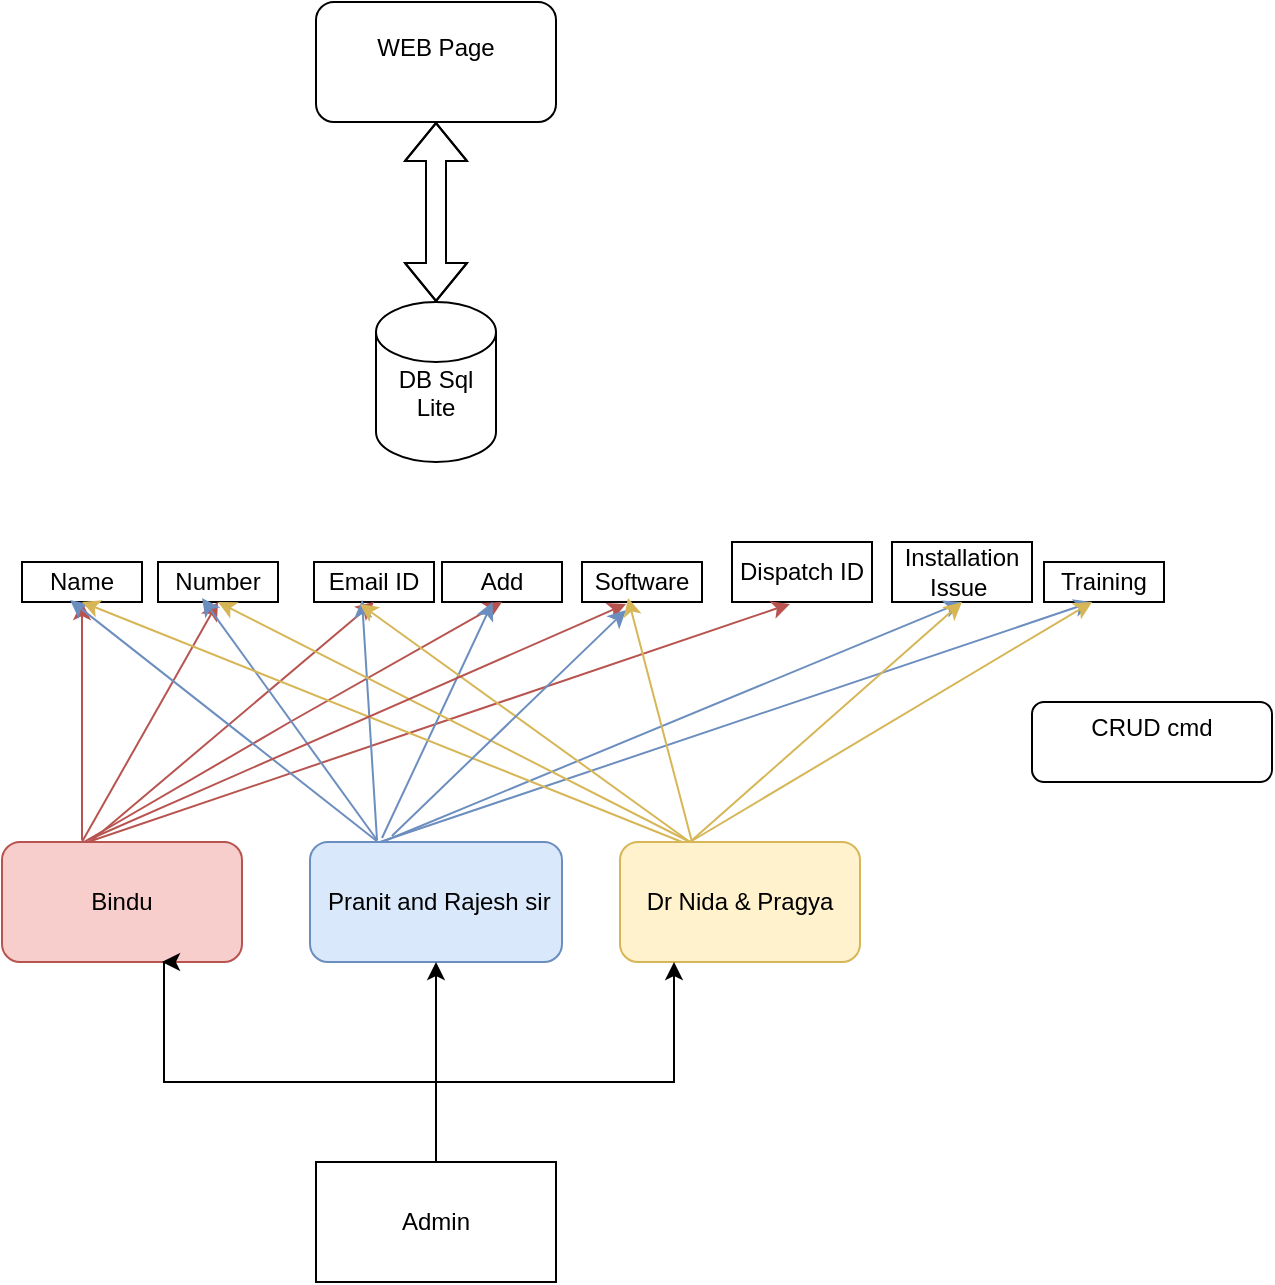 <mxfile version="28.1.0">
  <diagram name="Page-1" id="rPhyDnu-ggu67KVGUOOM">
    <mxGraphModel dx="872" dy="473" grid="1" gridSize="10" guides="1" tooltips="1" connect="1" arrows="1" fold="1" page="1" pageScale="1" pageWidth="850" pageHeight="1100" math="0" shadow="0">
      <root>
        <mxCell id="0" />
        <mxCell id="1" parent="0" />
        <mxCell id="ZfqLB-EADALMnK4RcvD8-1" value="DB Sql Lite&lt;div&gt;&lt;br&gt;&lt;/div&gt;" style="shape=cylinder3;whiteSpace=wrap;html=1;boundedLbl=1;backgroundOutline=1;size=15;" parent="1" vertex="1">
          <mxGeometry x="322" y="180" width="60" height="80" as="geometry" />
        </mxCell>
        <mxCell id="ZfqLB-EADALMnK4RcvD8-2" value="WEB Page&lt;div&gt;&lt;br&gt;&lt;/div&gt;" style="rounded=1;whiteSpace=wrap;html=1;" parent="1" vertex="1">
          <mxGeometry x="292" y="30" width="120" height="60" as="geometry" />
        </mxCell>
        <mxCell id="ZfqLB-EADALMnK4RcvD8-3" value="" style="shape=flexArrow;endArrow=classic;startArrow=classic;html=1;rounded=0;entryX=0.5;entryY=1;entryDx=0;entryDy=0;exitX=0.5;exitY=0;exitDx=0;exitDy=0;exitPerimeter=0;" parent="1" source="ZfqLB-EADALMnK4RcvD8-1" target="ZfqLB-EADALMnK4RcvD8-2" edge="1">
          <mxGeometry width="100" height="100" relative="1" as="geometry">
            <mxPoint x="421" y="180" as="sourcePoint" />
            <mxPoint x="425.96" y="87" as="targetPoint" />
            <Array as="points">
              <mxPoint x="352" y="140" />
            </Array>
          </mxGeometry>
        </mxCell>
        <mxCell id="ZfqLB-EADALMnK4RcvD8-4" value="&amp;nbsp;Pranit and Rajesh sir" style="rounded=1;whiteSpace=wrap;html=1;fillColor=#dae8fc;strokeColor=#6c8ebf;" parent="1" vertex="1">
          <mxGeometry x="289" y="450" width="126" height="60" as="geometry" />
        </mxCell>
        <mxCell id="ZfqLB-EADALMnK4RcvD8-5" value="Name" style="rounded=0;whiteSpace=wrap;html=1;" parent="1" vertex="1">
          <mxGeometry x="145" y="310" width="60" height="20" as="geometry" />
        </mxCell>
        <mxCell id="ZfqLB-EADALMnK4RcvD8-6" value="Number" style="rounded=0;whiteSpace=wrap;html=1;" parent="1" vertex="1">
          <mxGeometry x="213" y="310" width="60" height="20" as="geometry" />
        </mxCell>
        <mxCell id="ZfqLB-EADALMnK4RcvD8-7" value="Email ID" style="rounded=0;whiteSpace=wrap;html=1;" parent="1" vertex="1">
          <mxGeometry x="291" y="310" width="60" height="20" as="geometry" />
        </mxCell>
        <mxCell id="ZfqLB-EADALMnK4RcvD8-8" value="Installation Issue&amp;nbsp;" style="rounded=0;whiteSpace=wrap;html=1;" parent="1" vertex="1">
          <mxGeometry x="580" y="300" width="70" height="30" as="geometry" />
        </mxCell>
        <mxCell id="ZfqLB-EADALMnK4RcvD8-9" value="Training" style="rounded=0;whiteSpace=wrap;html=1;" parent="1" vertex="1">
          <mxGeometry x="656" y="310" width="60" height="20" as="geometry" />
        </mxCell>
        <mxCell id="ZfqLB-EADALMnK4RcvD8-10" value="Dispatch ID" style="rounded=0;whiteSpace=wrap;html=1;" parent="1" vertex="1">
          <mxGeometry x="500" y="300" width="70" height="30" as="geometry" />
        </mxCell>
        <mxCell id="ZfqLB-EADALMnK4RcvD8-11" value="Add" style="rounded=0;whiteSpace=wrap;html=1;" parent="1" vertex="1">
          <mxGeometry x="355" y="310" width="60" height="20" as="geometry" />
        </mxCell>
        <mxCell id="ZfqLB-EADALMnK4RcvD8-12" value="Dr Nida &amp;amp; Pragya" style="rounded=1;whiteSpace=wrap;html=1;fillColor=#fff2cc;strokeColor=#d6b656;" parent="1" vertex="1">
          <mxGeometry x="444" y="450" width="120" height="60" as="geometry" />
        </mxCell>
        <mxCell id="ZfqLB-EADALMnK4RcvD8-13" value="Bindu" style="rounded=1;whiteSpace=wrap;html=1;fillColor=#f8cecc;strokeColor=#b85450;" parent="1" vertex="1">
          <mxGeometry x="135" y="450" width="120" height="60" as="geometry" />
        </mxCell>
        <mxCell id="ZfqLB-EADALMnK4RcvD8-14" value="" style="endArrow=classic;html=1;rounded=0;fillColor=#f8cecc;strokeColor=#b85450;startSize=14;entryX=0.5;entryY=1;entryDx=0;entryDy=0;" parent="1" target="ZfqLB-EADALMnK4RcvD8-5" edge="1">
          <mxGeometry width="50" height="50" relative="1" as="geometry">
            <mxPoint x="175" y="449" as="sourcePoint" />
            <mxPoint x="176" y="330" as="targetPoint" />
            <Array as="points" />
          </mxGeometry>
        </mxCell>
        <mxCell id="ZfqLB-EADALMnK4RcvD8-15" value="" style="endArrow=classic;html=1;rounded=0;fillColor=#f8cecc;strokeColor=#b85450;startSize=14;entryX=0.5;entryY=1;entryDx=0;entryDy=0;" parent="1" target="ZfqLB-EADALMnK4RcvD8-7" edge="1">
          <mxGeometry width="50" height="50" relative="1" as="geometry">
            <mxPoint x="179" y="450" as="sourcePoint" />
            <mxPoint x="180" y="331" as="targetPoint" />
            <Array as="points" />
          </mxGeometry>
        </mxCell>
        <mxCell id="ZfqLB-EADALMnK4RcvD8-16" value="" style="endArrow=classic;html=1;rounded=0;fillColor=#f8cecc;strokeColor=#b85450;startSize=14;entryX=0.5;entryY=1;entryDx=0;entryDy=0;exitX=0.558;exitY=0;exitDx=0;exitDy=0;exitPerimeter=0;" parent="1" target="ZfqLB-EADALMnK4RcvD8-6" edge="1">
          <mxGeometry width="50" height="50" relative="1" as="geometry">
            <mxPoint x="174.96" y="450" as="sourcePoint" />
            <mxPoint x="190" y="331" as="targetPoint" />
            <Array as="points" />
          </mxGeometry>
        </mxCell>
        <mxCell id="ZfqLB-EADALMnK4RcvD8-17" value="" style="endArrow=classic;html=1;rounded=0;fillColor=#f8cecc;strokeColor=#b85450;startSize=14;entryX=0.5;entryY=1;entryDx=0;entryDy=0;" parent="1" target="ZfqLB-EADALMnK4RcvD8-11" edge="1">
          <mxGeometry width="50" height="50" relative="1" as="geometry">
            <mxPoint x="176" y="450" as="sourcePoint" />
            <mxPoint x="320" y="330" as="targetPoint" />
            <Array as="points">
              <mxPoint x="279" y="390" />
            </Array>
          </mxGeometry>
        </mxCell>
        <mxCell id="ZfqLB-EADALMnK4RcvD8-18" value="" style="endArrow=classic;html=1;rounded=0;fillColor=#f8cecc;strokeColor=#b85450;startSize=14;entryX=0.414;entryY=1.033;entryDx=0;entryDy=0;exitX=0.583;exitY=0;exitDx=0;exitDy=0;exitPerimeter=0;entryPerimeter=0;" parent="1" target="ZfqLB-EADALMnK4RcvD8-10" edge="1">
          <mxGeometry width="50" height="50" relative="1" as="geometry">
            <mxPoint x="177.96" y="450" as="sourcePoint" />
            <mxPoint x="465" y="330" as="targetPoint" />
            <Array as="points" />
          </mxGeometry>
        </mxCell>
        <mxCell id="ZfqLB-EADALMnK4RcvD8-19" value="" style="endArrow=classic;html=1;rounded=0;fillColor=#dae8fc;strokeColor=#6c8ebf;startSize=14;entryX=0.4;entryY=0.95;entryDx=0;entryDy=0;entryPerimeter=0;" parent="1" target="ZfqLB-EADALMnK4RcvD8-7" edge="1">
          <mxGeometry width="50" height="50" relative="1" as="geometry">
            <mxPoint x="322.5" y="449" as="sourcePoint" />
            <mxPoint x="323.5" y="330" as="targetPoint" />
            <Array as="points" />
          </mxGeometry>
        </mxCell>
        <mxCell id="ZfqLB-EADALMnK4RcvD8-20" value="" style="endArrow=classic;html=1;rounded=0;fillColor=#dae8fc;strokeColor=#6c8ebf;startSize=14;entryX=0.4;entryY=0.95;entryDx=0;entryDy=0;entryPerimeter=0;" parent="1" target="ZfqLB-EADALMnK4RcvD8-5" edge="1">
          <mxGeometry width="50" height="50" relative="1" as="geometry">
            <mxPoint x="323" y="450" as="sourcePoint" />
            <mxPoint x="179" y="330" as="targetPoint" />
            <Array as="points" />
          </mxGeometry>
        </mxCell>
        <mxCell id="ZfqLB-EADALMnK4RcvD8-21" value="" style="endArrow=classic;html=1;rounded=0;fillColor=#dae8fc;strokeColor=#6c8ebf;startSize=14;entryX=0.367;entryY=0.9;entryDx=0;entryDy=0;entryPerimeter=0;" parent="1" target="ZfqLB-EADALMnK4RcvD8-6" edge="1">
          <mxGeometry width="50" height="50" relative="1" as="geometry">
            <mxPoint x="322.5" y="449" as="sourcePoint" />
            <mxPoint x="249" y="330" as="targetPoint" />
            <Array as="points" />
          </mxGeometry>
        </mxCell>
        <mxCell id="ZfqLB-EADALMnK4RcvD8-22" value="" style="endArrow=classic;html=1;rounded=0;fillColor=#dae8fc;strokeColor=#6c8ebf;startSize=14;" parent="1" target="ZfqLB-EADALMnK4RcvD8-11" edge="1">
          <mxGeometry width="50" height="50" relative="1" as="geometry">
            <mxPoint x="325" y="448" as="sourcePoint" />
            <mxPoint x="326" y="329" as="targetPoint" />
            <Array as="points" />
          </mxGeometry>
        </mxCell>
        <mxCell id="ZfqLB-EADALMnK4RcvD8-23" value="" style="endArrow=classic;html=1;rounded=0;fillColor=#dae8fc;strokeColor=#6c8ebf;startSize=14;entryX=0.5;entryY=1;entryDx=0;entryDy=0;" parent="1" target="ZfqLB-EADALMnK4RcvD8-8" edge="1">
          <mxGeometry width="50" height="50" relative="1" as="geometry">
            <mxPoint x="325" y="450" as="sourcePoint" />
            <mxPoint x="383" y="332" as="targetPoint" />
            <Array as="points" />
          </mxGeometry>
        </mxCell>
        <mxCell id="ZfqLB-EADALMnK4RcvD8-24" value="" style="endArrow=classic;html=1;rounded=0;fillColor=#dae8fc;strokeColor=#6c8ebf;startSize=14;entryX=0.4;entryY=1;entryDx=0;entryDy=0;entryPerimeter=0;" parent="1" target="ZfqLB-EADALMnK4RcvD8-9" edge="1">
          <mxGeometry width="50" height="50" relative="1" as="geometry">
            <mxPoint x="324" y="450" as="sourcePoint" />
            <mxPoint x="611" y="330" as="targetPoint" />
            <Array as="points" />
          </mxGeometry>
        </mxCell>
        <mxCell id="ZfqLB-EADALMnK4RcvD8-25" value="" style="edgeStyle=orthogonalEdgeStyle;rounded=0;orthogonalLoop=1;jettySize=auto;html=1;" parent="1" source="ZfqLB-EADALMnK4RcvD8-26" target="ZfqLB-EADALMnK4RcvD8-4" edge="1">
          <mxGeometry relative="1" as="geometry" />
        </mxCell>
        <mxCell id="ZfqLB-EADALMnK4RcvD8-26" value="Admin" style="rounded=0;whiteSpace=wrap;html=1;" parent="1" vertex="1">
          <mxGeometry x="292" y="610" width="120" height="60" as="geometry" />
        </mxCell>
        <mxCell id="ZfqLB-EADALMnK4RcvD8-27" value="" style="endArrow=classic;html=1;rounded=0;fillColor=#fff2cc;strokeColor=#d6b656;entryX=0.4;entryY=1;entryDx=0;entryDy=0;entryPerimeter=0;" parent="1" target="ZfqLB-EADALMnK4RcvD8-9" edge="1">
          <mxGeometry width="50" height="50" relative="1" as="geometry">
            <mxPoint x="479" y="450" as="sourcePoint" />
            <mxPoint x="609" y="330" as="targetPoint" />
          </mxGeometry>
        </mxCell>
        <mxCell id="ZfqLB-EADALMnK4RcvD8-28" value="" style="endArrow=classic;html=1;rounded=0;fillColor=#fff2cc;strokeColor=#d6b656;entryX=0.5;entryY=1;entryDx=0;entryDy=0;" parent="1" target="ZfqLB-EADALMnK4RcvD8-8" edge="1">
          <mxGeometry width="50" height="50" relative="1" as="geometry">
            <mxPoint x="479" y="450" as="sourcePoint" />
            <mxPoint x="609" y="330" as="targetPoint" />
          </mxGeometry>
        </mxCell>
        <mxCell id="ZfqLB-EADALMnK4RcvD8-29" value="" style="endArrow=classic;html=1;rounded=0;fillColor=#fff2cc;strokeColor=#d6b656;entryX=0.383;entryY=1.05;entryDx=0;entryDy=0;entryPerimeter=0;" parent="1" target="ZfqLB-EADALMnK4RcvD8-7" edge="1">
          <mxGeometry width="50" height="50" relative="1" as="geometry">
            <mxPoint x="479" y="450" as="sourcePoint" />
            <mxPoint x="319" y="330" as="targetPoint" />
          </mxGeometry>
        </mxCell>
        <mxCell id="ZfqLB-EADALMnK4RcvD8-30" value="" style="endArrow=classic;html=1;rounded=0;fillColor=#fff2cc;strokeColor=#d6b656;entryX=0.5;entryY=1;entryDx=0;entryDy=0;" parent="1" target="ZfqLB-EADALMnK4RcvD8-6" edge="1">
          <mxGeometry width="50" height="50" relative="1" as="geometry">
            <mxPoint x="479" y="450" as="sourcePoint" />
            <mxPoint x="319" y="330" as="targetPoint" />
          </mxGeometry>
        </mxCell>
        <mxCell id="ZfqLB-EADALMnK4RcvD8-31" value="" style="endArrow=classic;html=1;rounded=0;fillColor=#fff2cc;strokeColor=#d6b656;entryX=0.5;entryY=1;entryDx=0;entryDy=0;" parent="1" target="ZfqLB-EADALMnK4RcvD8-5" edge="1">
          <mxGeometry width="50" height="50" relative="1" as="geometry">
            <mxPoint x="475" y="450" as="sourcePoint" />
            <mxPoint x="249" y="330" as="targetPoint" />
          </mxGeometry>
        </mxCell>
        <mxCell id="ZfqLB-EADALMnK4RcvD8-32" value="" style="edgeStyle=orthogonalEdgeStyle;rounded=0;orthogonalLoop=1;jettySize=auto;html=1;entryX=0.5;entryY=1;entryDx=0;entryDy=0;fontStyle=1" parent="1" edge="1">
          <mxGeometry relative="1" as="geometry">
            <mxPoint x="352" y="610" as="sourcePoint" />
            <mxPoint x="471" y="510" as="targetPoint" />
            <Array as="points">
              <mxPoint x="352" y="570" />
              <mxPoint x="471" y="570" />
            </Array>
          </mxGeometry>
        </mxCell>
        <mxCell id="ZfqLB-EADALMnK4RcvD8-33" value="" style="edgeStyle=orthogonalEdgeStyle;rounded=0;orthogonalLoop=1;jettySize=auto;html=1;entryX=0.5;entryY=1;entryDx=0;entryDy=0;" parent="1" edge="1">
          <mxGeometry relative="1" as="geometry">
            <mxPoint x="352" y="610" as="sourcePoint" />
            <mxPoint x="215" y="510" as="targetPoint" />
            <Array as="points">
              <mxPoint x="352" y="570" />
              <mxPoint x="216" y="570" />
            </Array>
          </mxGeometry>
        </mxCell>
        <mxCell id="ZfqLB-EADALMnK4RcvD8-34" value="CRUD cmd&lt;div&gt;&lt;br&gt;&lt;/div&gt;" style="rounded=1;whiteSpace=wrap;html=1;" parent="1" vertex="1">
          <mxGeometry x="650" y="380" width="120" height="40" as="geometry" />
        </mxCell>
        <mxCell id="EliHnB11Wj9s7ECYr-1N-1" value="Software" style="rounded=0;whiteSpace=wrap;html=1;" vertex="1" parent="1">
          <mxGeometry x="425" y="310" width="60" height="20" as="geometry" />
        </mxCell>
        <mxCell id="EliHnB11Wj9s7ECYr-1N-3" value="" style="endArrow=classic;html=1;rounded=0;fillColor=#f8cecc;strokeColor=#b85450;startSize=14;entryX=0.367;entryY=1.05;entryDx=0;entryDy=0;exitX=0.358;exitY=-0.017;exitDx=0;exitDy=0;exitPerimeter=0;entryPerimeter=0;" edge="1" parent="1" source="ZfqLB-EADALMnK4RcvD8-13" target="EliHnB11Wj9s7ECYr-1N-1">
          <mxGeometry width="50" height="50" relative="1" as="geometry">
            <mxPoint x="176.48" y="450" as="sourcePoint" />
            <mxPoint x="527.52" y="331" as="targetPoint" />
            <Array as="points" />
          </mxGeometry>
        </mxCell>
        <mxCell id="EliHnB11Wj9s7ECYr-1N-4" value="" style="endArrow=classic;html=1;rounded=0;fillColor=#dae8fc;strokeColor=#6c8ebf;startSize=14;entryX=0.367;entryY=1.2;entryDx=0;entryDy=0;entryPerimeter=0;exitX=0.325;exitY=-0.05;exitDx=0;exitDy=0;exitPerimeter=0;" edge="1" parent="1" source="ZfqLB-EADALMnK4RcvD8-4" target="EliHnB11Wj9s7ECYr-1N-1">
          <mxGeometry width="50" height="50" relative="1" as="geometry">
            <mxPoint x="327" y="450" as="sourcePoint" />
            <mxPoint x="382" y="332" as="targetPoint" />
            <Array as="points" />
          </mxGeometry>
        </mxCell>
        <mxCell id="EliHnB11Wj9s7ECYr-1N-5" value="" style="endArrow=classic;html=1;rounded=0;fillColor=#fff2cc;strokeColor=#d6b656;entryX=0.383;entryY=0.9;entryDx=0;entryDy=0;entryPerimeter=0;" edge="1" parent="1" target="EliHnB11Wj9s7ECYr-1N-1">
          <mxGeometry width="50" height="50" relative="1" as="geometry">
            <mxPoint x="480" y="450" as="sourcePoint" />
            <mxPoint x="616" y="330" as="targetPoint" />
          </mxGeometry>
        </mxCell>
      </root>
    </mxGraphModel>
  </diagram>
</mxfile>
